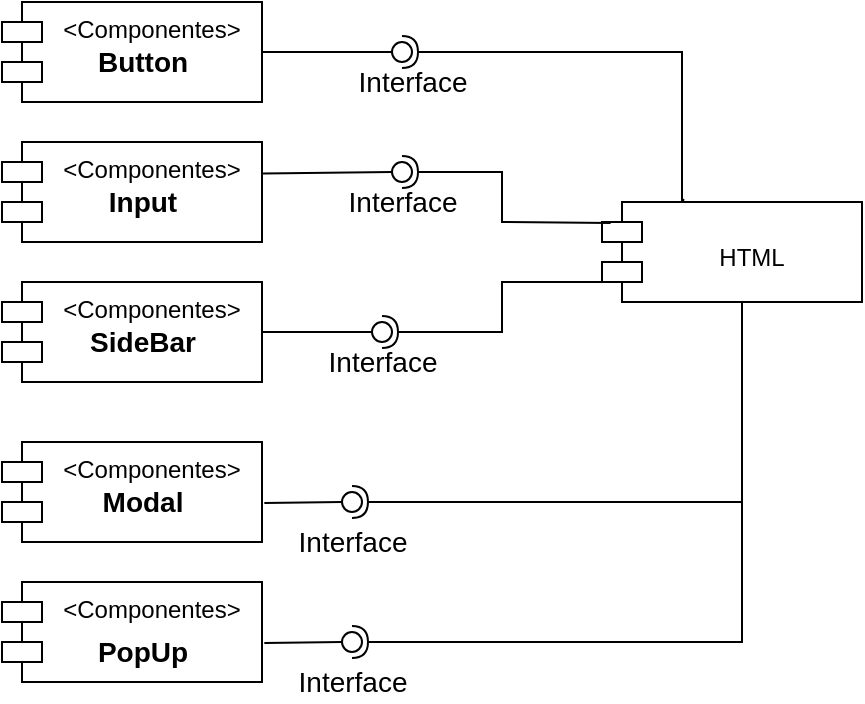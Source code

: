 <mxfile version="18.0.8" type="device"><diagram id="9TgcXCcSmcWbM75ciYKI" name="Page-1"><mxGraphModel dx="862" dy="435" grid="1" gridSize="10" guides="1" tooltips="1" connect="1" arrows="1" fold="1" page="1" pageScale="1" pageWidth="827" pageHeight="1169" math="0" shadow="0"><root><mxCell id="0"/><mxCell id="1" parent="0"/><mxCell id="b_wNqhha4EOCUdaKqDda-1" value="&lt;Componentes&gt;" style="shape=module;align=left;spacingLeft=20;align=center;verticalAlign=top;labelBorderColor=none;" parent="1" vertex="1"><mxGeometry x="280" y="160" width="130" height="50" as="geometry"/></mxCell><mxCell id="b_wNqhha4EOCUdaKqDda-2" value="Button" style="text;html=1;align=center;verticalAlign=middle;resizable=0;points=[];autosize=1;strokeColor=none;fillColor=none;fontStyle=1;fontSize=14;" parent="1" vertex="1"><mxGeometry x="320" y="180" width="60" height="20" as="geometry"/></mxCell><mxCell id="b_wNqhha4EOCUdaKqDda-3" value="&lt;Componentes&gt;" style="shape=module;align=left;spacingLeft=20;align=center;verticalAlign=top;labelBorderColor=none;" parent="1" vertex="1"><mxGeometry x="280" y="230" width="130" height="50" as="geometry"/></mxCell><mxCell id="b_wNqhha4EOCUdaKqDda-4" value="Input" style="text;html=1;align=center;verticalAlign=middle;resizable=0;points=[];autosize=1;strokeColor=none;fillColor=none;fontStyle=1;fontSize=14;" parent="1" vertex="1"><mxGeometry x="325" y="250" width="50" height="20" as="geometry"/></mxCell><mxCell id="b_wNqhha4EOCUdaKqDda-5" value="&lt;Componentes&gt;" style="shape=module;align=left;spacingLeft=20;align=center;verticalAlign=top;labelBorderColor=none;" parent="1" vertex="1"><mxGeometry x="280" y="300" width="130" height="50" as="geometry"/></mxCell><mxCell id="b_wNqhha4EOCUdaKqDda-6" value="SideBar" style="text;html=1;align=center;verticalAlign=middle;resizable=0;points=[];autosize=1;strokeColor=none;fillColor=none;fontStyle=1;fontSize=14;" parent="1" vertex="1"><mxGeometry x="315" y="320" width="70" height="20" as="geometry"/></mxCell><mxCell id="b_wNqhha4EOCUdaKqDda-7" value="&lt;Componentes&gt;" style="shape=module;align=left;spacingLeft=20;align=center;verticalAlign=top;labelBorderColor=none;" parent="1" vertex="1"><mxGeometry x="280" y="380" width="130" height="50" as="geometry"/></mxCell><mxCell id="b_wNqhha4EOCUdaKqDda-8" value="Modal" style="text;html=1;align=center;verticalAlign=middle;resizable=0;points=[];autosize=1;strokeColor=none;fillColor=none;fontStyle=1;fontSize=14;" parent="1" vertex="1"><mxGeometry x="320" y="400" width="60" height="20" as="geometry"/></mxCell><mxCell id="b_wNqhha4EOCUdaKqDda-9" value="" style="rounded=0;orthogonalLoop=1;jettySize=auto;html=1;endArrow=none;endFill=0;sketch=0;sourcePerimeterSpacing=0;targetPerimeterSpacing=0;fontSize=14;exitX=1;exitY=0.5;exitDx=0;exitDy=0;" parent="1" source="b_wNqhha4EOCUdaKqDda-1" target="b_wNqhha4EOCUdaKqDda-11" edge="1"><mxGeometry relative="1" as="geometry"><mxPoint x="460" y="185" as="sourcePoint"/></mxGeometry></mxCell><mxCell id="b_wNqhha4EOCUdaKqDda-10" value="" style="rounded=0;orthogonalLoop=1;jettySize=auto;html=1;endArrow=halfCircle;endFill=0;entryX=0.5;entryY=0.5;endSize=6;strokeWidth=1;sketch=0;fontSize=14;exitX=0.315;exitY=-0.029;exitDx=0;exitDy=0;exitPerimeter=0;" parent="1" source="b_wNqhha4EOCUdaKqDda-13" target="b_wNqhha4EOCUdaKqDda-11" edge="1"><mxGeometry relative="1" as="geometry"><mxPoint x="570" y="200" as="sourcePoint"/><Array as="points"><mxPoint x="620" y="260"/><mxPoint x="620" y="185"/></Array></mxGeometry></mxCell><mxCell id="b_wNqhha4EOCUdaKqDda-11" value="" style="ellipse;whiteSpace=wrap;html=1;align=center;aspect=fixed;resizable=0;points=[];outlineConnect=0;sketch=0;labelBorderColor=none;fontSize=14;" parent="1" vertex="1"><mxGeometry x="475" y="180" width="10" height="10" as="geometry"/></mxCell><mxCell id="b_wNqhha4EOCUdaKqDda-12" value="Interface" style="text;html=1;align=center;verticalAlign=middle;resizable=0;points=[];autosize=1;strokeColor=none;fillColor=none;fontSize=14;" parent="1" vertex="1"><mxGeometry x="450" y="190" width="70" height="20" as="geometry"/></mxCell><mxCell id="b_wNqhha4EOCUdaKqDda-13" value="&#10;HTML" style="shape=module;align=left;spacingLeft=20;align=center;verticalAlign=top;labelBorderColor=none;" parent="1" vertex="1"><mxGeometry x="580" y="260" width="130" height="50" as="geometry"/></mxCell><mxCell id="b_wNqhha4EOCUdaKqDda-19" value="" style="rounded=0;orthogonalLoop=1;jettySize=auto;html=1;endArrow=none;endFill=0;sketch=0;sourcePerimeterSpacing=0;targetPerimeterSpacing=0;fontSize=14;exitX=1.004;exitY=0.314;exitDx=0;exitDy=0;exitPerimeter=0;" parent="1" source="b_wNqhha4EOCUdaKqDda-3" target="b_wNqhha4EOCUdaKqDda-21" edge="1"><mxGeometry relative="1" as="geometry"><mxPoint x="460" y="245" as="sourcePoint"/></mxGeometry></mxCell><mxCell id="b_wNqhha4EOCUdaKqDda-20" value="" style="rounded=0;orthogonalLoop=1;jettySize=auto;html=1;endArrow=halfCircle;endFill=0;entryX=0.5;entryY=0.5;endSize=6;strokeWidth=1;sketch=0;fontSize=14;exitX=0.033;exitY=0.21;exitDx=0;exitDy=0;exitPerimeter=0;" parent="1" source="b_wNqhha4EOCUdaKqDda-13" target="b_wNqhha4EOCUdaKqDda-21" edge="1"><mxGeometry relative="1" as="geometry"><mxPoint x="570" y="270" as="sourcePoint"/><Array as="points"><mxPoint x="530" y="270"/><mxPoint x="530" y="245"/></Array></mxGeometry></mxCell><mxCell id="b_wNqhha4EOCUdaKqDda-21" value="" style="ellipse;whiteSpace=wrap;html=1;align=center;aspect=fixed;resizable=0;points=[];outlineConnect=0;sketch=0;labelBorderColor=none;fontSize=14;" parent="1" vertex="1"><mxGeometry x="475" y="240" width="10" height="10" as="geometry"/></mxCell><mxCell id="b_wNqhha4EOCUdaKqDda-22" value="Interface" style="text;html=1;align=center;verticalAlign=middle;resizable=0;points=[];autosize=1;strokeColor=none;fillColor=none;fontSize=14;" parent="1" vertex="1"><mxGeometry x="445" y="250" width="70" height="20" as="geometry"/></mxCell><mxCell id="b_wNqhha4EOCUdaKqDda-29" value="" style="rounded=0;orthogonalLoop=1;jettySize=auto;html=1;endArrow=none;endFill=0;sketch=0;sourcePerimeterSpacing=0;targetPerimeterSpacing=0;fontSize=14;" parent="1" source="b_wNqhha4EOCUdaKqDda-5" target="b_wNqhha4EOCUdaKqDda-31" edge="1"><mxGeometry relative="1" as="geometry"><mxPoint x="450" y="325" as="sourcePoint"/></mxGeometry></mxCell><mxCell id="b_wNqhha4EOCUdaKqDda-30" value="" style="rounded=0;orthogonalLoop=1;jettySize=auto;html=1;endArrow=halfCircle;endFill=0;entryX=0.5;entryY=0.5;endSize=6;strokeWidth=1;sketch=0;fontSize=14;" parent="1" target="b_wNqhha4EOCUdaKqDda-31" edge="1"><mxGeometry relative="1" as="geometry"><mxPoint x="583" y="300" as="sourcePoint"/><Array as="points"><mxPoint x="530" y="300"/><mxPoint x="530" y="325"/></Array></mxGeometry></mxCell><mxCell id="b_wNqhha4EOCUdaKqDda-31" value="" style="ellipse;whiteSpace=wrap;html=1;align=center;aspect=fixed;resizable=0;points=[];outlineConnect=0;sketch=0;labelBorderColor=none;fontSize=14;" parent="1" vertex="1"><mxGeometry x="465" y="320" width="10" height="10" as="geometry"/></mxCell><mxCell id="b_wNqhha4EOCUdaKqDda-32" value="Interface" style="text;html=1;align=center;verticalAlign=middle;resizable=0;points=[];autosize=1;strokeColor=none;fillColor=none;fontSize=14;" parent="1" vertex="1"><mxGeometry x="435" y="330" width="70" height="20" as="geometry"/></mxCell><mxCell id="b_wNqhha4EOCUdaKqDda-33" value="" style="rounded=0;orthogonalLoop=1;jettySize=auto;html=1;endArrow=none;endFill=0;sketch=0;sourcePerimeterSpacing=0;targetPerimeterSpacing=0;fontSize=14;exitX=1.009;exitY=0.61;exitDx=0;exitDy=0;exitPerimeter=0;" parent="1" source="b_wNqhha4EOCUdaKqDda-7" target="b_wNqhha4EOCUdaKqDda-35" edge="1"><mxGeometry relative="1" as="geometry"><mxPoint x="435" y="410" as="sourcePoint"/></mxGeometry></mxCell><mxCell id="b_wNqhha4EOCUdaKqDda-34" value="" style="rounded=0;orthogonalLoop=1;jettySize=auto;html=1;endArrow=halfCircle;endFill=0;entryX=0.5;entryY=0.5;endSize=6;strokeWidth=1;sketch=0;fontSize=14;" parent="1" target="b_wNqhha4EOCUdaKqDda-35" edge="1"><mxGeometry relative="1" as="geometry"><mxPoint x="650" y="310" as="sourcePoint"/><Array as="points"><mxPoint x="650" y="410"/></Array></mxGeometry></mxCell><mxCell id="b_wNqhha4EOCUdaKqDda-35" value="" style="ellipse;whiteSpace=wrap;html=1;align=center;aspect=fixed;resizable=0;points=[];outlineConnect=0;sketch=0;labelBorderColor=none;fontSize=14;" parent="1" vertex="1"><mxGeometry x="450" y="405" width="10" height="10" as="geometry"/></mxCell><mxCell id="b_wNqhha4EOCUdaKqDda-36" value="Interface" style="text;html=1;align=center;verticalAlign=middle;resizable=0;points=[];autosize=1;strokeColor=none;fillColor=none;fontSize=14;" parent="1" vertex="1"><mxGeometry x="420" y="420" width="70" height="20" as="geometry"/></mxCell><mxCell id="OB62zbUIeBn2M1qMHYEE-2" value="" style="rounded=0;orthogonalLoop=1;jettySize=auto;html=1;endArrow=halfCircle;endFill=0;entryX=0.5;entryY=0.5;endSize=6;strokeWidth=1;sketch=0;fontSize=14;" edge="1" parent="1"><mxGeometry relative="1" as="geometry"><mxPoint x="650" y="380" as="sourcePoint"/><Array as="points"><mxPoint x="650" y="480"/></Array><mxPoint x="455" y="480" as="targetPoint"/></mxGeometry></mxCell><mxCell id="OB62zbUIeBn2M1qMHYEE-3" value="Interface" style="text;html=1;align=center;verticalAlign=middle;resizable=0;points=[];autosize=1;strokeColor=none;fillColor=none;fontSize=14;" vertex="1" parent="1"><mxGeometry x="420" y="490" width="70" height="20" as="geometry"/></mxCell><mxCell id="OB62zbUIeBn2M1qMHYEE-4" value="&lt;Componentes&gt;" style="shape=module;align=left;spacingLeft=20;align=center;verticalAlign=top;labelBorderColor=none;" vertex="1" parent="1"><mxGeometry x="280" y="450" width="130" height="50" as="geometry"/></mxCell><mxCell id="OB62zbUIeBn2M1qMHYEE-5" value="PopUp" style="text;html=1;align=center;verticalAlign=middle;resizable=0;points=[];autosize=1;strokeColor=none;fillColor=none;fontStyle=1;fontSize=14;" vertex="1" parent="1"><mxGeometry x="320" y="475" width="60" height="20" as="geometry"/></mxCell><mxCell id="OB62zbUIeBn2M1qMHYEE-6" value="" style="rounded=0;orthogonalLoop=1;jettySize=auto;html=1;endArrow=none;endFill=0;sketch=0;sourcePerimeterSpacing=0;targetPerimeterSpacing=0;fontSize=14;exitX=1.009;exitY=0.61;exitDx=0;exitDy=0;exitPerimeter=0;" edge="1" parent="1" source="OB62zbUIeBn2M1qMHYEE-4" target="OB62zbUIeBn2M1qMHYEE-7"><mxGeometry relative="1" as="geometry"><mxPoint x="435" y="480" as="sourcePoint"/></mxGeometry></mxCell><mxCell id="OB62zbUIeBn2M1qMHYEE-7" value="" style="ellipse;whiteSpace=wrap;html=1;align=center;aspect=fixed;resizable=0;points=[];outlineConnect=0;sketch=0;labelBorderColor=none;fontSize=14;" vertex="1" parent="1"><mxGeometry x="450" y="475" width="10" height="10" as="geometry"/></mxCell></root></mxGraphModel></diagram></mxfile>